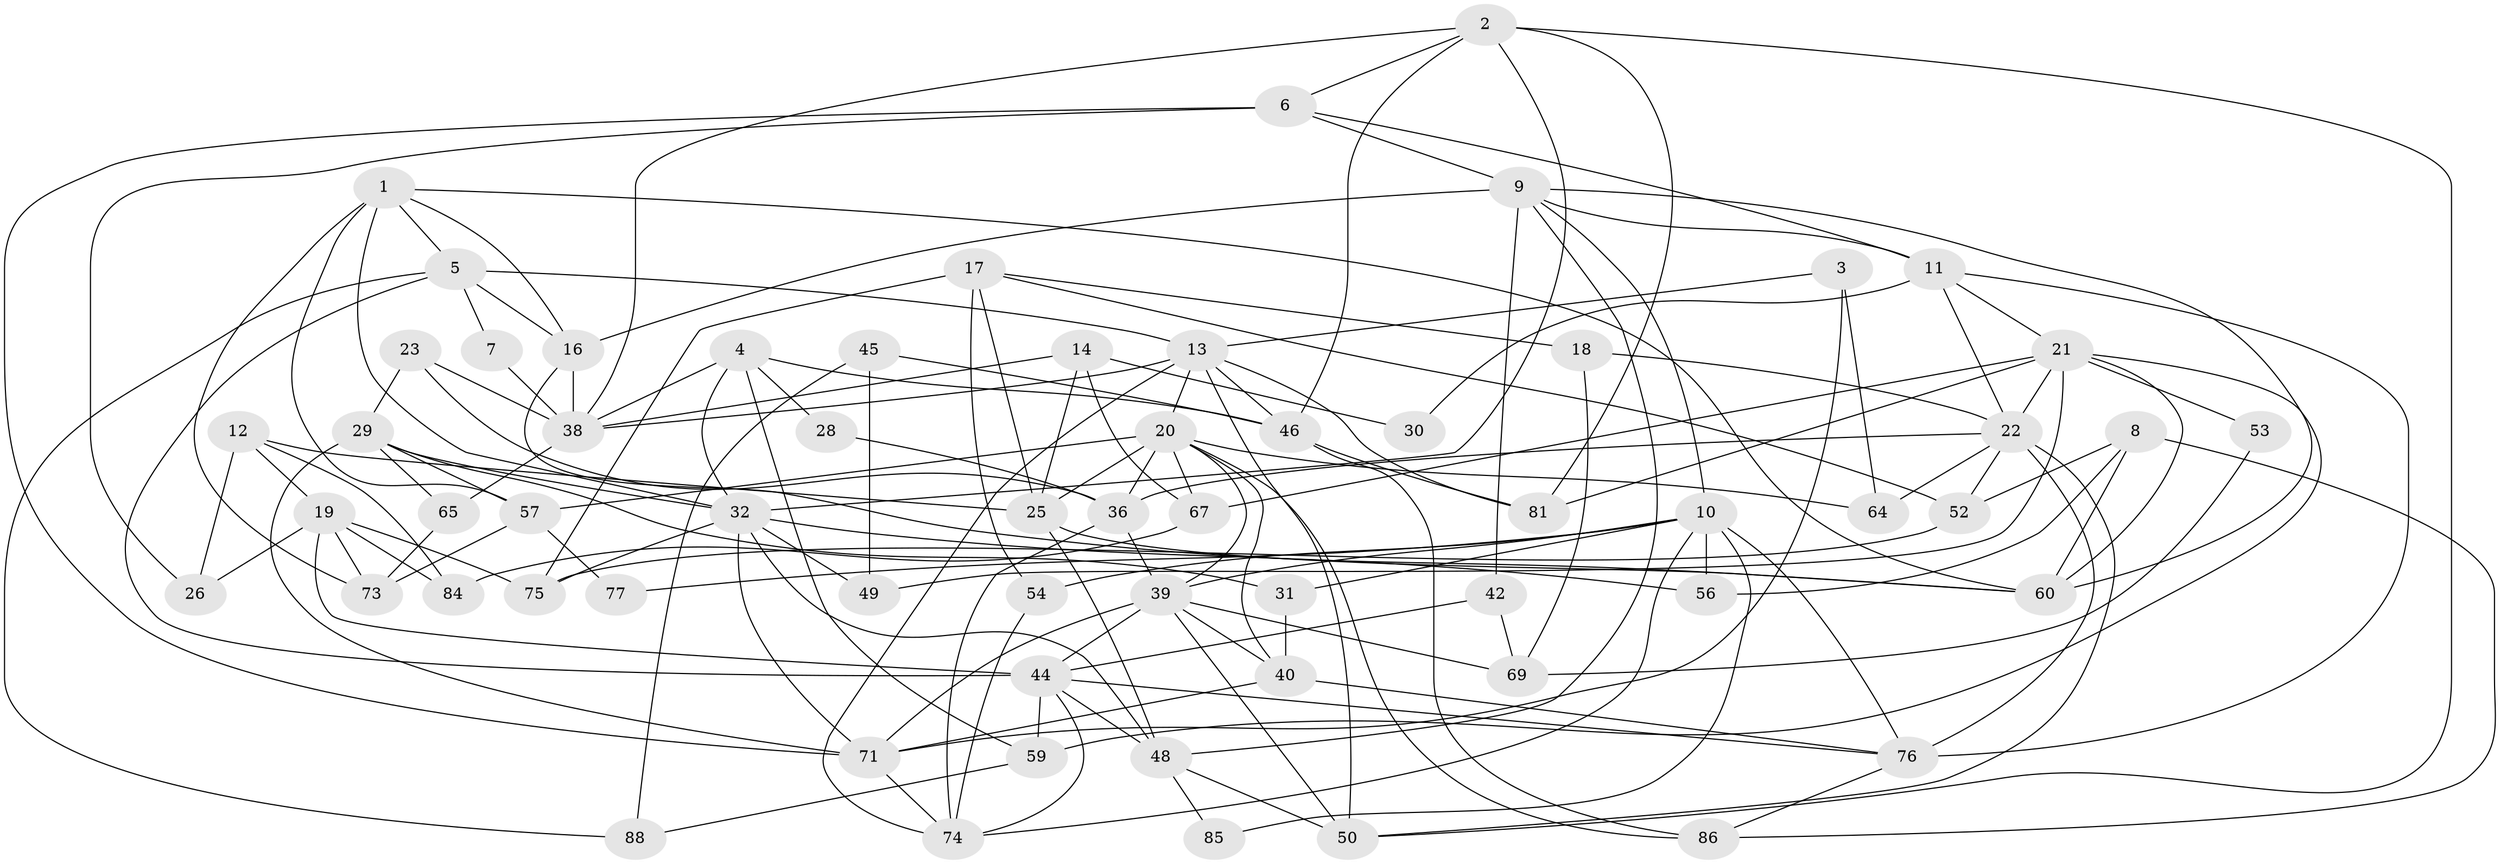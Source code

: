 // Generated by graph-tools (version 1.1) at 2025/52/02/27/25 19:52:08]
// undirected, 62 vertices, 150 edges
graph export_dot {
graph [start="1"]
  node [color=gray90,style=filled];
  1 [super="+15"];
  2 [super="+78"];
  3;
  4 [super="+66"];
  5 [super="+82"];
  6;
  7;
  8;
  9 [super="+35"];
  10 [super="+70"];
  11 [super="+55"];
  12;
  13 [super="+37"];
  14;
  16 [super="+41"];
  17 [super="+27"];
  18;
  19 [super="+24"];
  20 [super="+33"];
  21 [super="+34"];
  22 [super="+63"];
  23;
  25 [super="+61"];
  26;
  28;
  29 [super="+68"];
  30;
  31;
  32 [super="+43"];
  36 [super="+83"];
  38 [super="+47"];
  39 [super="+80"];
  40;
  42;
  44 [super="+79"];
  45 [super="+58"];
  46 [super="+51"];
  48;
  49;
  50;
  52;
  53;
  54;
  56;
  57;
  59 [super="+89"];
  60 [super="+62"];
  64 [super="+87"];
  65;
  67;
  69;
  71 [super="+72"];
  73;
  74;
  75;
  76;
  77;
  81;
  84;
  85;
  86;
  88;
  1 -- 57;
  1 -- 16;
  1 -- 32;
  1 -- 5;
  1 -- 73;
  1 -- 60;
  2 -- 32;
  2 -- 50;
  2 -- 81;
  2 -- 38;
  2 -- 6;
  2 -- 46;
  3 -- 13;
  3 -- 64;
  3 -- 71;
  4 -- 28;
  4 -- 32;
  4 -- 38;
  4 -- 46;
  4 -- 59;
  5 -- 7;
  5 -- 44;
  5 -- 16;
  5 -- 88;
  5 -- 13;
  6 -- 9;
  6 -- 11;
  6 -- 26;
  6 -- 71;
  7 -- 38;
  8 -- 60;
  8 -- 56;
  8 -- 52;
  8 -- 86;
  9 -- 42;
  9 -- 60;
  9 -- 10;
  9 -- 16;
  9 -- 48;
  9 -- 11;
  10 -- 31;
  10 -- 76;
  10 -- 56;
  10 -- 74;
  10 -- 77;
  10 -- 85;
  10 -- 54;
  10 -- 39;
  11 -- 22;
  11 -- 30;
  11 -- 76;
  11 -- 21;
  12 -- 25;
  12 -- 26;
  12 -- 84;
  12 -- 19;
  13 -- 38;
  13 -- 81;
  13 -- 20;
  13 -- 50;
  13 -- 74;
  13 -- 46;
  14 -- 38;
  14 -- 67;
  14 -- 30;
  14 -- 25;
  16 -- 60;
  16 -- 38;
  17 -- 75;
  17 -- 54;
  17 -- 18;
  17 -- 25;
  17 -- 52;
  18 -- 69;
  18 -- 22;
  19 -- 26;
  19 -- 73;
  19 -- 44;
  19 -- 75;
  19 -- 84;
  20 -- 39;
  20 -- 40;
  20 -- 25;
  20 -- 67;
  20 -- 64;
  20 -- 86;
  20 -- 57;
  20 -- 36;
  21 -- 81;
  21 -- 60;
  21 -- 53;
  21 -- 49;
  21 -- 67;
  21 -- 59;
  21 -- 22;
  22 -- 36;
  22 -- 50;
  22 -- 64;
  22 -- 52;
  22 -- 76;
  23 -- 36;
  23 -- 29;
  23 -- 38;
  25 -- 60;
  25 -- 48;
  28 -- 36;
  29 -- 65;
  29 -- 71;
  29 -- 31;
  29 -- 32;
  29 -- 57;
  31 -- 40;
  32 -- 48;
  32 -- 49;
  32 -- 75;
  32 -- 56;
  32 -- 71;
  36 -- 39;
  36 -- 74;
  38 -- 65;
  39 -- 40;
  39 -- 44;
  39 -- 50;
  39 -- 69;
  39 -- 71;
  40 -- 71;
  40 -- 76;
  42 -- 69;
  42 -- 44;
  44 -- 76;
  44 -- 48;
  44 -- 74;
  44 -- 59;
  45 -- 88;
  45 -- 46;
  45 -- 49;
  46 -- 86;
  46 -- 81;
  48 -- 50;
  48 -- 85;
  52 -- 75;
  53 -- 69;
  54 -- 74;
  57 -- 73;
  57 -- 77;
  59 -- 88;
  65 -- 73;
  67 -- 84;
  71 -- 74;
  76 -- 86;
}

